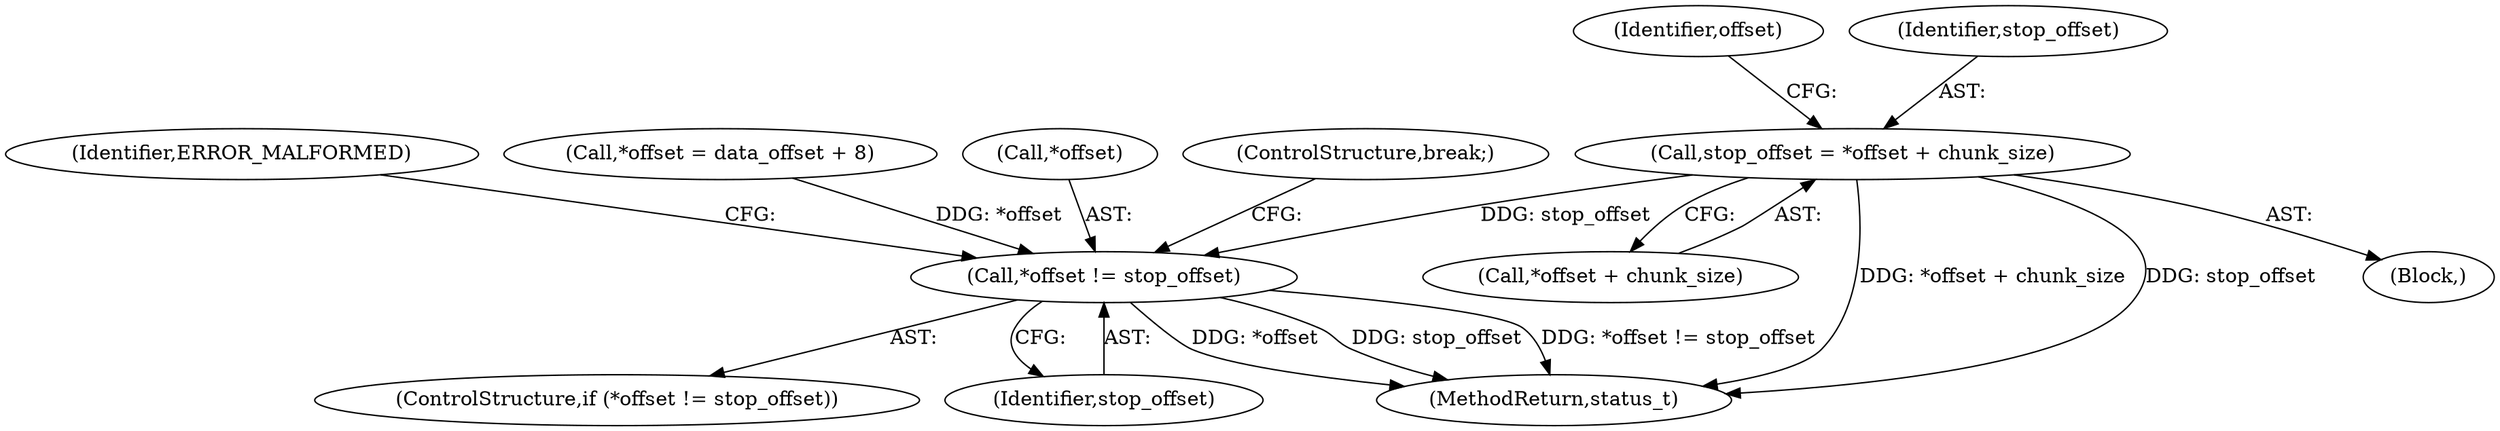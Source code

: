 digraph "0_Android_e7142a0703bc93f75e213e96ebc19000022afed9@integer" {
"1001511" [label="(Call,stop_offset = *offset + chunk_size)"];
"1001550" [label="(Call,*offset != stop_offset)"];
"1001513" [label="(Call,*offset + chunk_size)"];
"1001549" [label="(ControlStructure,if (*offset != stop_offset))"];
"1001519" [label="(Identifier,offset)"];
"1001511" [label="(Call,stop_offset = *offset + chunk_size)"];
"1001512" [label="(Identifier,stop_offset)"];
"1001556" [label="(Identifier,ERROR_MALFORMED)"];
"1001553" [label="(Identifier,stop_offset)"];
"1001517" [label="(Call,*offset = data_offset + 8)"];
"1001551" [label="(Call,*offset)"];
"1003275" [label="(MethodReturn,status_t)"];
"1001429" [label="(Block,)"];
"1001550" [label="(Call,*offset != stop_offset)"];
"1001557" [label="(ControlStructure,break;)"];
"1001511" -> "1001429"  [label="AST: "];
"1001511" -> "1001513"  [label="CFG: "];
"1001512" -> "1001511"  [label="AST: "];
"1001513" -> "1001511"  [label="AST: "];
"1001519" -> "1001511"  [label="CFG: "];
"1001511" -> "1003275"  [label="DDG: *offset + chunk_size"];
"1001511" -> "1003275"  [label="DDG: stop_offset"];
"1001511" -> "1001550"  [label="DDG: stop_offset"];
"1001550" -> "1001549"  [label="AST: "];
"1001550" -> "1001553"  [label="CFG: "];
"1001551" -> "1001550"  [label="AST: "];
"1001553" -> "1001550"  [label="AST: "];
"1001556" -> "1001550"  [label="CFG: "];
"1001557" -> "1001550"  [label="CFG: "];
"1001550" -> "1003275"  [label="DDG: *offset"];
"1001550" -> "1003275"  [label="DDG: stop_offset"];
"1001550" -> "1003275"  [label="DDG: *offset != stop_offset"];
"1001517" -> "1001550"  [label="DDG: *offset"];
}

